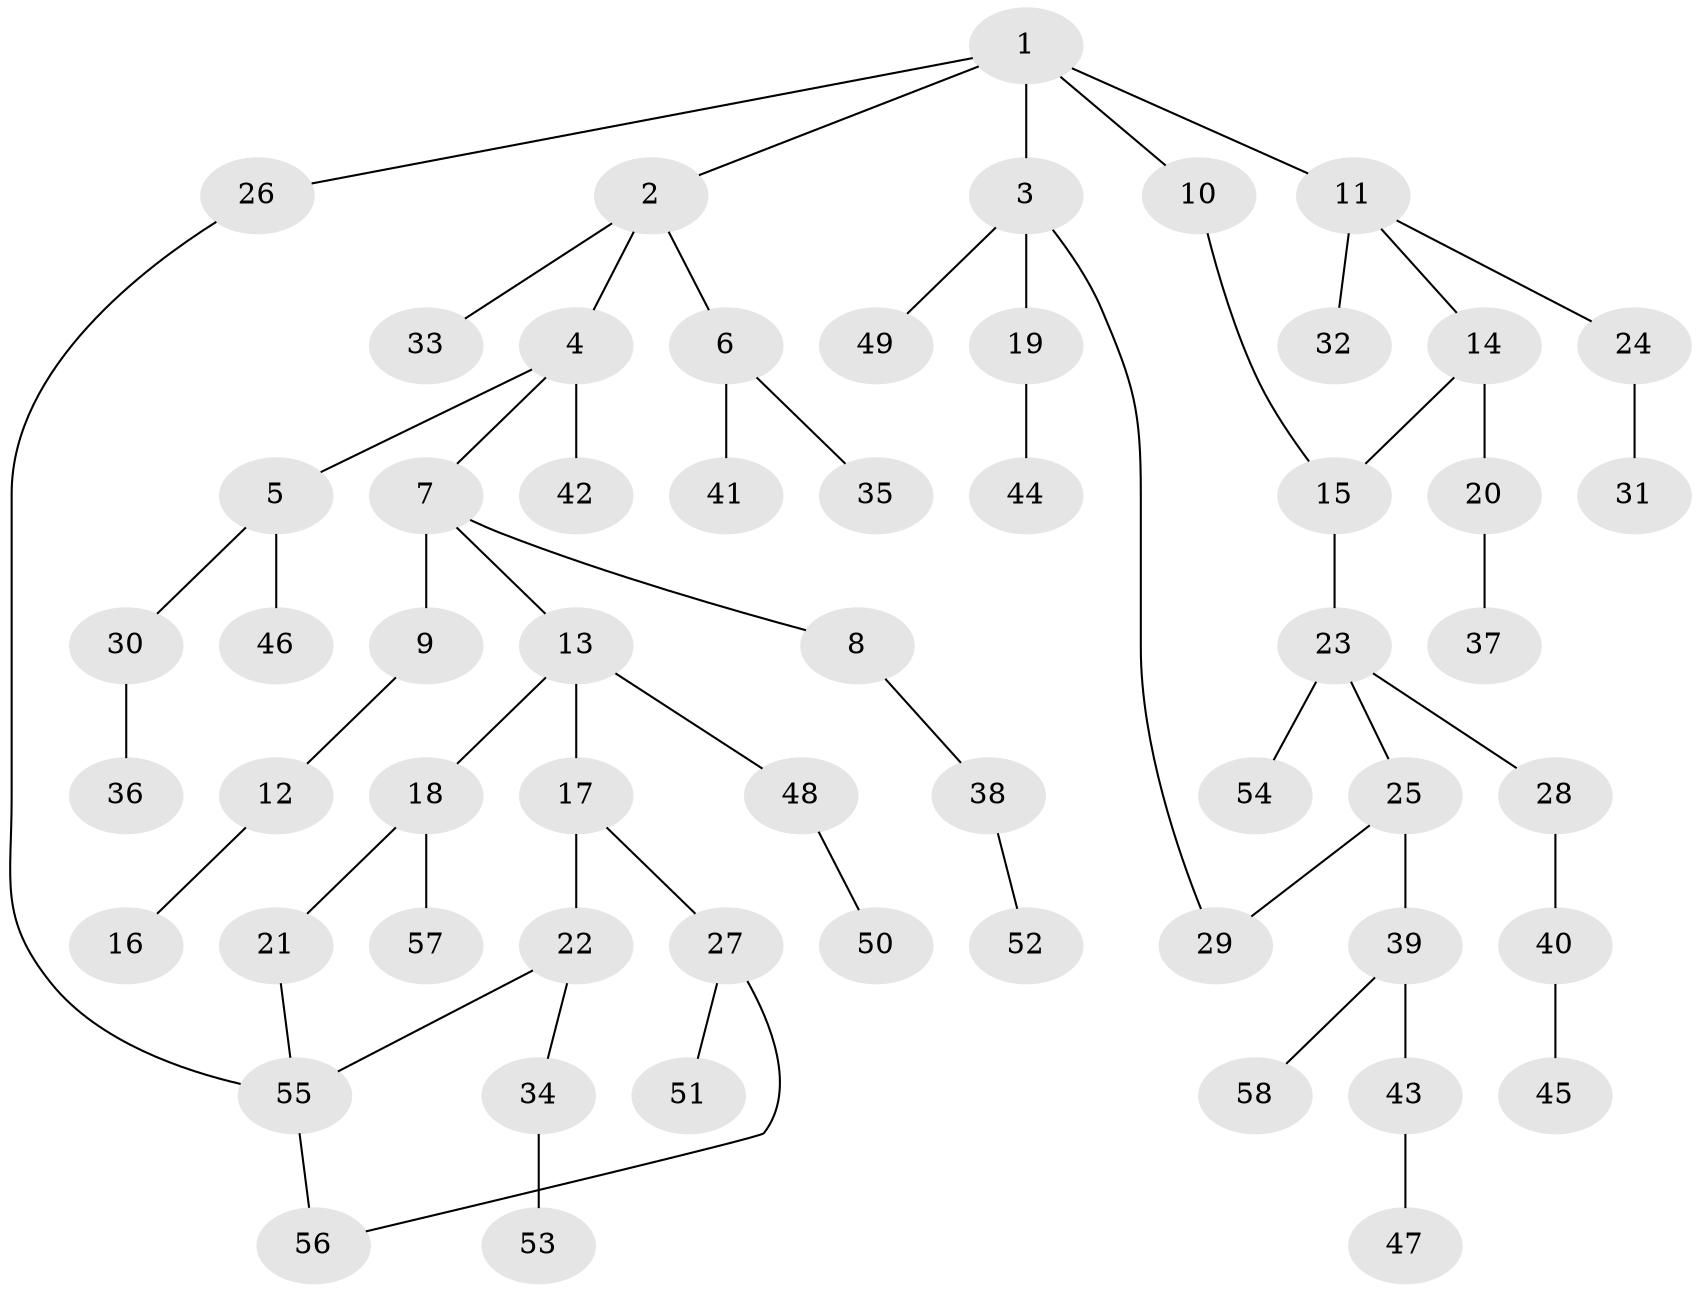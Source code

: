 // Generated by graph-tools (version 1.1) at 2025/34/03/09/25 02:34:05]
// undirected, 58 vertices, 62 edges
graph export_dot {
graph [start="1"]
  node [color=gray90,style=filled];
  1;
  2;
  3;
  4;
  5;
  6;
  7;
  8;
  9;
  10;
  11;
  12;
  13;
  14;
  15;
  16;
  17;
  18;
  19;
  20;
  21;
  22;
  23;
  24;
  25;
  26;
  27;
  28;
  29;
  30;
  31;
  32;
  33;
  34;
  35;
  36;
  37;
  38;
  39;
  40;
  41;
  42;
  43;
  44;
  45;
  46;
  47;
  48;
  49;
  50;
  51;
  52;
  53;
  54;
  55;
  56;
  57;
  58;
  1 -- 2;
  1 -- 3;
  1 -- 10;
  1 -- 11;
  1 -- 26;
  2 -- 4;
  2 -- 6;
  2 -- 33;
  3 -- 19;
  3 -- 49;
  3 -- 29;
  4 -- 5;
  4 -- 7;
  4 -- 42;
  5 -- 30;
  5 -- 46;
  6 -- 35;
  6 -- 41;
  7 -- 8;
  7 -- 9;
  7 -- 13;
  8 -- 38;
  9 -- 12;
  10 -- 15;
  11 -- 14;
  11 -- 24;
  11 -- 32;
  12 -- 16;
  13 -- 17;
  13 -- 18;
  13 -- 48;
  14 -- 15;
  14 -- 20;
  15 -- 23;
  17 -- 22;
  17 -- 27;
  18 -- 21;
  18 -- 57;
  19 -- 44;
  20 -- 37;
  21 -- 55;
  22 -- 34;
  22 -- 55;
  23 -- 25;
  23 -- 28;
  23 -- 54;
  24 -- 31;
  25 -- 29;
  25 -- 39;
  26 -- 55;
  27 -- 51;
  27 -- 56;
  28 -- 40;
  30 -- 36;
  34 -- 53;
  38 -- 52;
  39 -- 43;
  39 -- 58;
  40 -- 45;
  43 -- 47;
  48 -- 50;
  55 -- 56;
}

